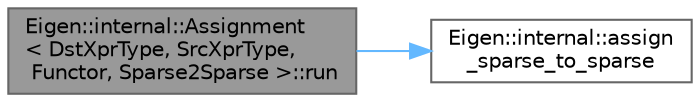 digraph "Eigen::internal::Assignment&lt; DstXprType, SrcXprType, Functor, Sparse2Sparse &gt;::run"
{
 // LATEX_PDF_SIZE
  bgcolor="transparent";
  edge [fontname=Helvetica,fontsize=10,labelfontname=Helvetica,labelfontsize=10];
  node [fontname=Helvetica,fontsize=10,shape=box,height=0.2,width=0.4];
  rankdir="LR";
  Node1 [id="Node000001",label="Eigen::internal::Assignment\l\< DstXprType, SrcXprType,\l Functor, Sparse2Sparse \>::run",height=0.2,width=0.4,color="gray40", fillcolor="grey60", style="filled", fontcolor="black",tooltip=" "];
  Node1 -> Node2 [id="edge1_Node000001_Node000002",color="steelblue1",style="solid",tooltip=" "];
  Node2 [id="Node000002",label="Eigen::internal::assign\l_sparse_to_sparse",height=0.2,width=0.4,color="grey40", fillcolor="white", style="filled",URL="$namespace_eigen_1_1internal.html#a822aa9eab9dafbe3fce2dd75b410bc40",tooltip=" "];
}
